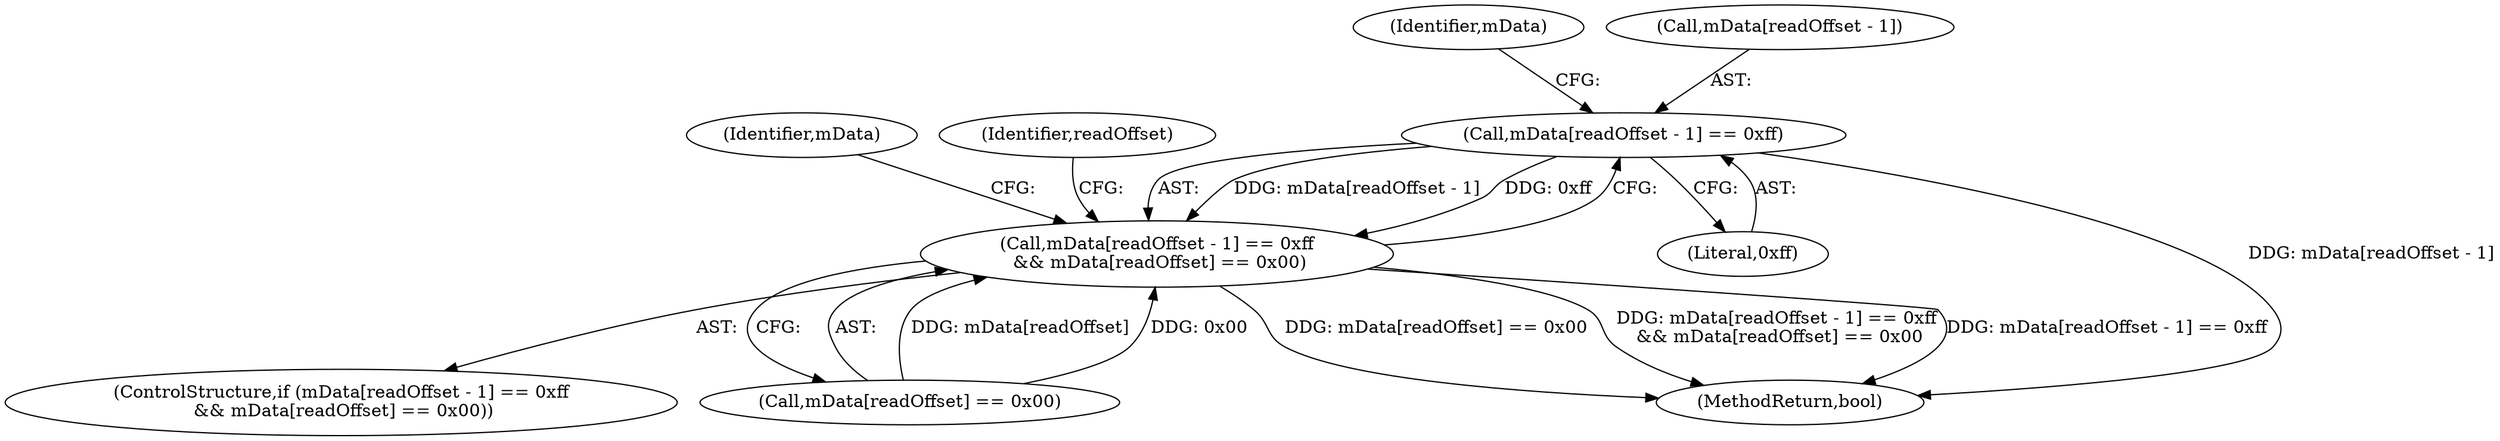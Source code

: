 digraph "0_Android_dd3ca4d6b81a9ae2ddf358b7b93d2f8c010921f5@API" {
"1000271" [label="(Call,mData[readOffset - 1] == 0xff)"];
"1000270" [label="(Call,mData[readOffset - 1] == 0xff\n && mData[readOffset] == 0x00)"];
"1000269" [label="(ControlStructure,if (mData[readOffset - 1] == 0xff\n && mData[readOffset] == 0x00))"];
"1000271" [label="(Call,mData[readOffset - 1] == 0xff)"];
"1000270" [label="(Call,mData[readOffset - 1] == 0xff\n && mData[readOffset] == 0x00)"];
"1000278" [label="(Call,mData[readOffset] == 0x00)"];
"1000277" [label="(Literal,0xff)"];
"1000379" [label="(MethodReturn,bool)"];
"1000280" [label="(Identifier,mData)"];
"1000272" [label="(Call,mData[readOffset - 1])"];
"1000292" [label="(Identifier,mData)"];
"1000285" [label="(Identifier,readOffset)"];
"1000271" -> "1000270"  [label="AST: "];
"1000271" -> "1000277"  [label="CFG: "];
"1000272" -> "1000271"  [label="AST: "];
"1000277" -> "1000271"  [label="AST: "];
"1000280" -> "1000271"  [label="CFG: "];
"1000270" -> "1000271"  [label="CFG: "];
"1000271" -> "1000379"  [label="DDG: mData[readOffset - 1]"];
"1000271" -> "1000270"  [label="DDG: mData[readOffset - 1]"];
"1000271" -> "1000270"  [label="DDG: 0xff"];
"1000270" -> "1000269"  [label="AST: "];
"1000270" -> "1000278"  [label="CFG: "];
"1000278" -> "1000270"  [label="AST: "];
"1000285" -> "1000270"  [label="CFG: "];
"1000292" -> "1000270"  [label="CFG: "];
"1000270" -> "1000379"  [label="DDG: mData[readOffset] == 0x00"];
"1000270" -> "1000379"  [label="DDG: mData[readOffset - 1] == 0xff\n && mData[readOffset] == 0x00"];
"1000270" -> "1000379"  [label="DDG: mData[readOffset - 1] == 0xff"];
"1000278" -> "1000270"  [label="DDG: mData[readOffset]"];
"1000278" -> "1000270"  [label="DDG: 0x00"];
}
